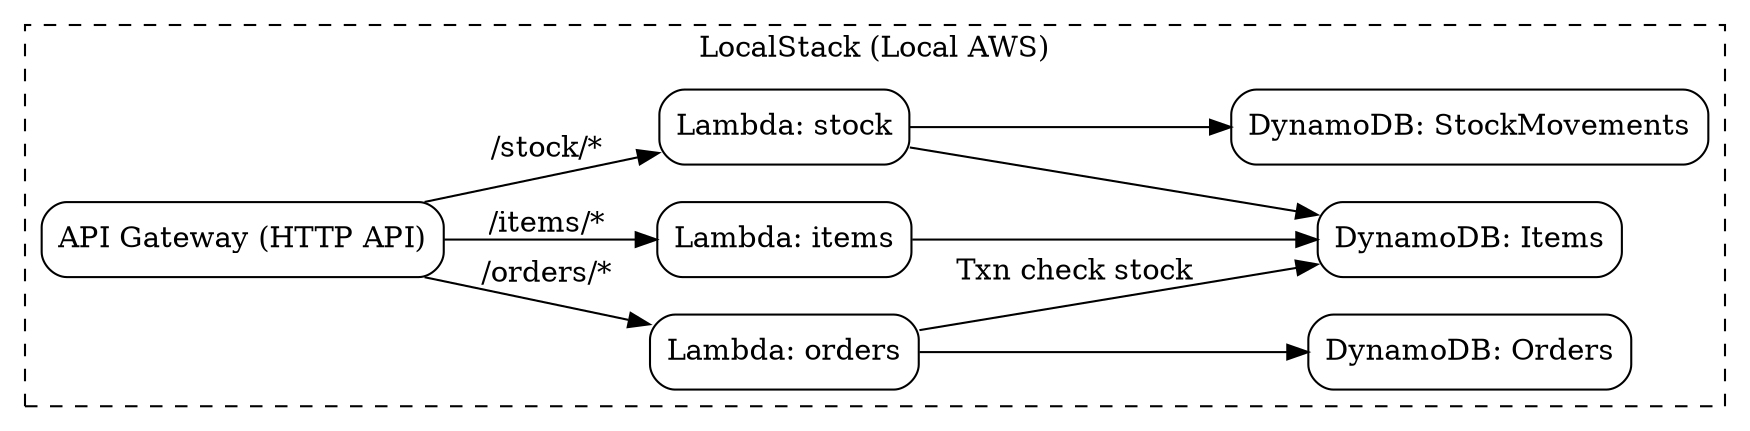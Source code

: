 digraph G {
  rankdir=LR;
  node [shape=box, style=rounded];

  subgraph cluster_local {
    label="LocalStack (Local AWS)";
    style=dashed;

    api [label="API Gateway (HTTP API)"];
    items_fn [label="Lambda: items"];
    orders_fn [label="Lambda: orders"];
    stock_fn [label="Lambda: stock"];

    items_db [label="DynamoDB: Items"];
    orders_db [label="DynamoDB: Orders"];
    movements_db [label="DynamoDB: StockMovements"];

    api -> items_fn [label="/items/*"];
    api -> orders_fn [label="/orders/*"];
    api -> stock_fn [label="/stock/*"];

    items_fn -> items_db;
    orders_fn -> orders_db;
    stock_fn -> items_db;
    stock_fn -> movements_db;
    orders_fn -> items_db [label="Txn check stock"];
  }
}
